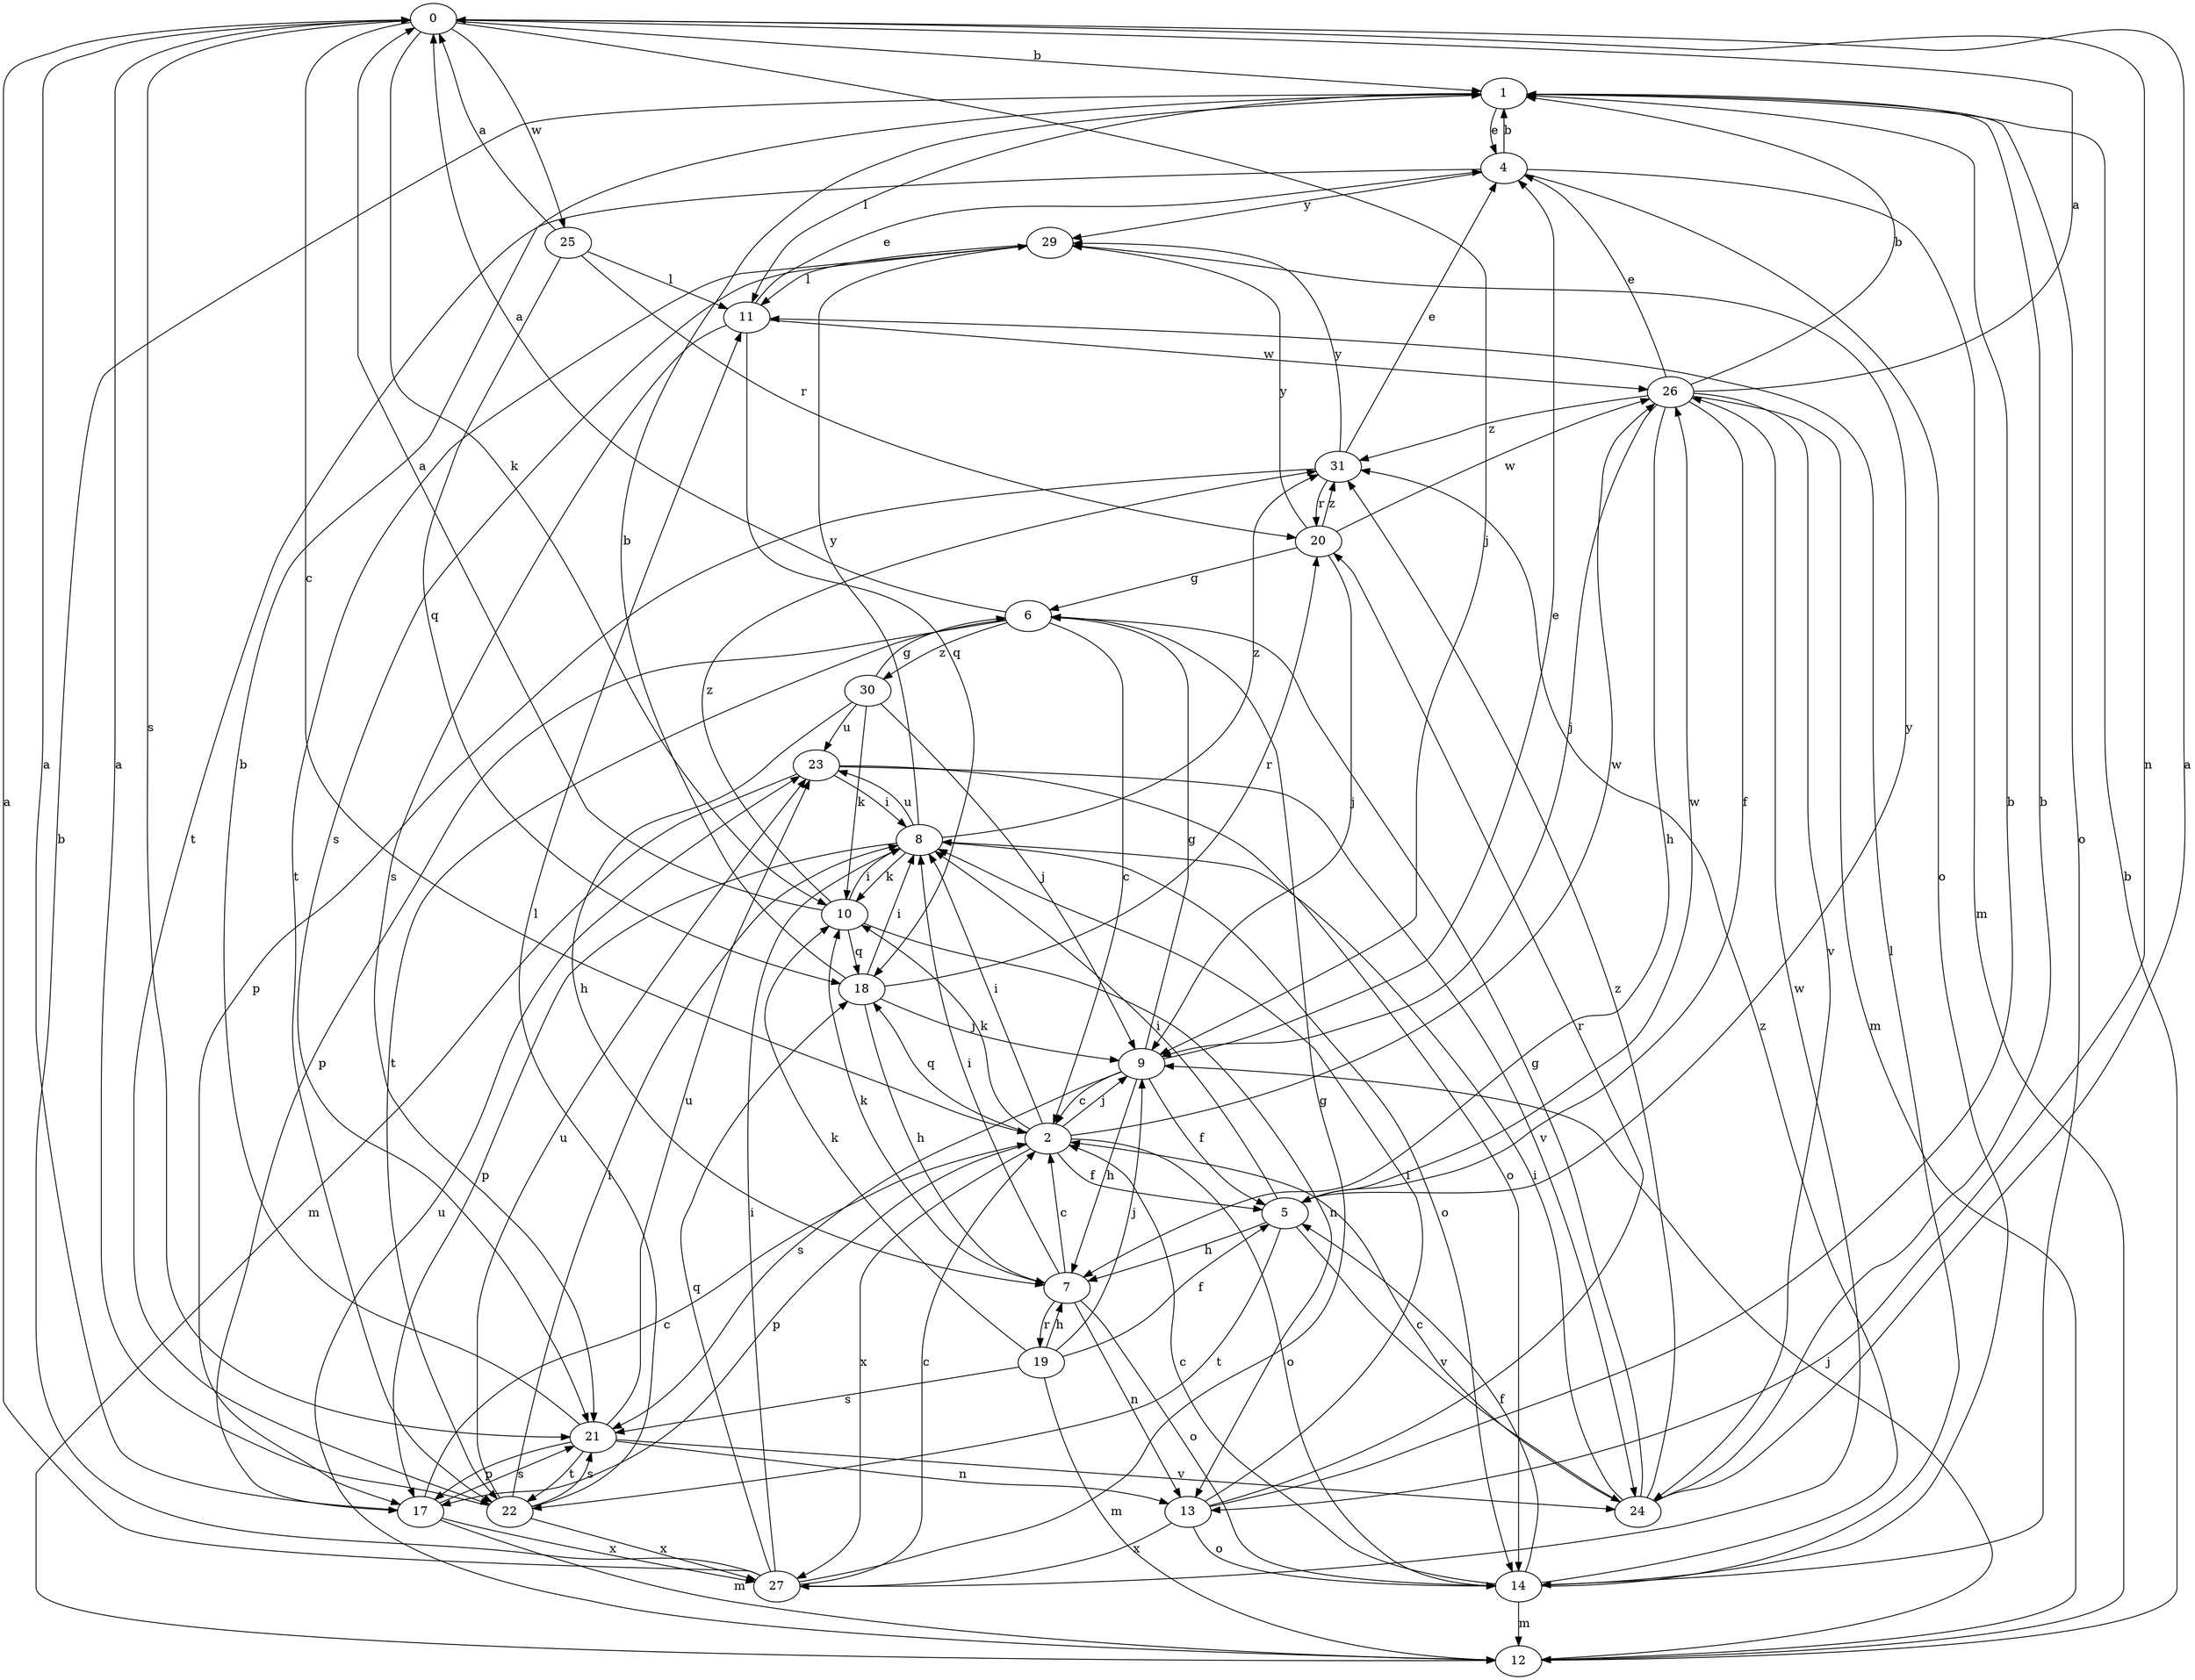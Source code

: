 strict digraph  {
0;
1;
2;
4;
5;
6;
7;
8;
9;
10;
11;
12;
13;
14;
17;
18;
19;
20;
21;
22;
23;
24;
25;
26;
27;
29;
30;
31;
0 -> 1  [label=b];
0 -> 2  [label=c];
0 -> 9  [label=j];
0 -> 10  [label=k];
0 -> 13  [label=n];
0 -> 21  [label=s];
0 -> 25  [label=w];
1 -> 4  [label=e];
1 -> 11  [label=l];
1 -> 14  [label=o];
2 -> 5  [label=f];
2 -> 8  [label=i];
2 -> 9  [label=j];
2 -> 10  [label=k];
2 -> 14  [label=o];
2 -> 17  [label=p];
2 -> 18  [label=q];
2 -> 26  [label=w];
2 -> 27  [label=x];
4 -> 1  [label=b];
4 -> 12  [label=m];
4 -> 14  [label=o];
4 -> 22  [label=t];
4 -> 29  [label=y];
5 -> 7  [label=h];
5 -> 8  [label=i];
5 -> 22  [label=t];
5 -> 24  [label=v];
5 -> 26  [label=w];
5 -> 29  [label=y];
6 -> 0  [label=a];
6 -> 2  [label=c];
6 -> 17  [label=p];
6 -> 22  [label=t];
6 -> 30  [label=z];
7 -> 2  [label=c];
7 -> 8  [label=i];
7 -> 10  [label=k];
7 -> 13  [label=n];
7 -> 14  [label=o];
7 -> 19  [label=r];
8 -> 10  [label=k];
8 -> 14  [label=o];
8 -> 17  [label=p];
8 -> 23  [label=u];
8 -> 29  [label=y];
8 -> 31  [label=z];
9 -> 2  [label=c];
9 -> 4  [label=e];
9 -> 5  [label=f];
9 -> 6  [label=g];
9 -> 7  [label=h];
9 -> 21  [label=s];
10 -> 0  [label=a];
10 -> 8  [label=i];
10 -> 13  [label=n];
10 -> 18  [label=q];
10 -> 31  [label=z];
11 -> 4  [label=e];
11 -> 18  [label=q];
11 -> 21  [label=s];
11 -> 26  [label=w];
12 -> 1  [label=b];
12 -> 9  [label=j];
12 -> 23  [label=u];
13 -> 1  [label=b];
13 -> 8  [label=i];
13 -> 14  [label=o];
13 -> 20  [label=r];
13 -> 27  [label=x];
14 -> 2  [label=c];
14 -> 5  [label=f];
14 -> 11  [label=l];
14 -> 12  [label=m];
14 -> 31  [label=z];
17 -> 0  [label=a];
17 -> 2  [label=c];
17 -> 12  [label=m];
17 -> 21  [label=s];
17 -> 27  [label=x];
18 -> 1  [label=b];
18 -> 7  [label=h];
18 -> 8  [label=i];
18 -> 9  [label=j];
18 -> 20  [label=r];
19 -> 5  [label=f];
19 -> 7  [label=h];
19 -> 9  [label=j];
19 -> 10  [label=k];
19 -> 12  [label=m];
19 -> 21  [label=s];
20 -> 6  [label=g];
20 -> 9  [label=j];
20 -> 26  [label=w];
20 -> 29  [label=y];
20 -> 31  [label=z];
21 -> 1  [label=b];
21 -> 13  [label=n];
21 -> 17  [label=p];
21 -> 22  [label=t];
21 -> 23  [label=u];
21 -> 24  [label=v];
22 -> 0  [label=a];
22 -> 8  [label=i];
22 -> 11  [label=l];
22 -> 21  [label=s];
22 -> 23  [label=u];
22 -> 27  [label=x];
23 -> 8  [label=i];
23 -> 12  [label=m];
23 -> 14  [label=o];
23 -> 24  [label=v];
24 -> 0  [label=a];
24 -> 1  [label=b];
24 -> 2  [label=c];
24 -> 6  [label=g];
24 -> 8  [label=i];
24 -> 31  [label=z];
25 -> 0  [label=a];
25 -> 11  [label=l];
25 -> 18  [label=q];
25 -> 20  [label=r];
26 -> 0  [label=a];
26 -> 1  [label=b];
26 -> 4  [label=e];
26 -> 5  [label=f];
26 -> 7  [label=h];
26 -> 9  [label=j];
26 -> 12  [label=m];
26 -> 24  [label=v];
26 -> 31  [label=z];
27 -> 0  [label=a];
27 -> 1  [label=b];
27 -> 2  [label=c];
27 -> 6  [label=g];
27 -> 8  [label=i];
27 -> 18  [label=q];
27 -> 26  [label=w];
29 -> 11  [label=l];
29 -> 21  [label=s];
29 -> 22  [label=t];
30 -> 6  [label=g];
30 -> 7  [label=h];
30 -> 9  [label=j];
30 -> 10  [label=k];
30 -> 23  [label=u];
31 -> 4  [label=e];
31 -> 17  [label=p];
31 -> 20  [label=r];
31 -> 29  [label=y];
}
